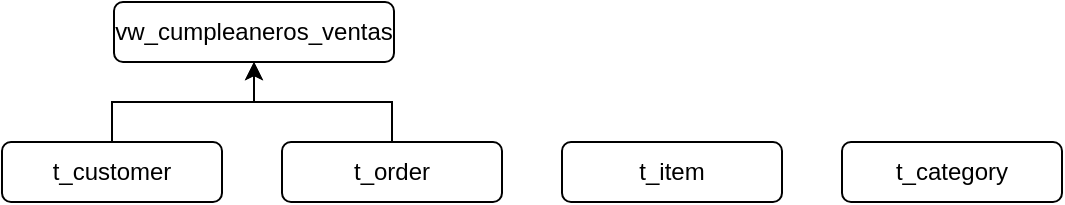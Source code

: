 <mxfile version="26.1.1">
  <diagram name="Página-1" id="bwLytBnpC0Aiv7bmX5Qd">
    <mxGraphModel dx="1050" dy="565" grid="1" gridSize="10" guides="1" tooltips="1" connect="1" arrows="1" fold="1" page="1" pageScale="1" pageWidth="827" pageHeight="1169" math="0" shadow="0">
      <root>
        <mxCell id="0" />
        <mxCell id="1" parent="0" />
        <mxCell id="6v8q5hK1JwmgnCZnJ-K6-1" value="t_category" style="rounded=1;whiteSpace=wrap;html=1;" vertex="1" parent="1">
          <mxGeometry x="570" y="400" width="110" height="30" as="geometry" />
        </mxCell>
        <mxCell id="6v8q5hK1JwmgnCZnJ-K6-7" value="" style="edgeStyle=orthogonalEdgeStyle;rounded=0;orthogonalLoop=1;jettySize=auto;html=1;" edge="1" parent="1" source="6v8q5hK1JwmgnCZnJ-K6-2" target="6v8q5hK1JwmgnCZnJ-K6-5">
          <mxGeometry relative="1" as="geometry" />
        </mxCell>
        <mxCell id="6v8q5hK1JwmgnCZnJ-K6-2" value="t_order" style="rounded=1;whiteSpace=wrap;html=1;" vertex="1" parent="1">
          <mxGeometry x="290" y="400" width="110" height="30" as="geometry" />
        </mxCell>
        <mxCell id="6v8q5hK1JwmgnCZnJ-K6-3" value="t_item" style="rounded=1;whiteSpace=wrap;html=1;" vertex="1" parent="1">
          <mxGeometry x="430" y="400" width="110" height="30" as="geometry" />
        </mxCell>
        <mxCell id="6v8q5hK1JwmgnCZnJ-K6-6" style="edgeStyle=orthogonalEdgeStyle;rounded=0;orthogonalLoop=1;jettySize=auto;html=1;" edge="1" parent="1" source="6v8q5hK1JwmgnCZnJ-K6-4" target="6v8q5hK1JwmgnCZnJ-K6-5">
          <mxGeometry relative="1" as="geometry" />
        </mxCell>
        <mxCell id="6v8q5hK1JwmgnCZnJ-K6-4" value="t_customer" style="rounded=1;whiteSpace=wrap;html=1;" vertex="1" parent="1">
          <mxGeometry x="150" y="400" width="110" height="30" as="geometry" />
        </mxCell>
        <mxCell id="6v8q5hK1JwmgnCZnJ-K6-5" value="vw_cumpleaneros_ventas" style="rounded=1;whiteSpace=wrap;html=1;" vertex="1" parent="1">
          <mxGeometry x="206" y="330" width="140" height="30" as="geometry" />
        </mxCell>
      </root>
    </mxGraphModel>
  </diagram>
</mxfile>
